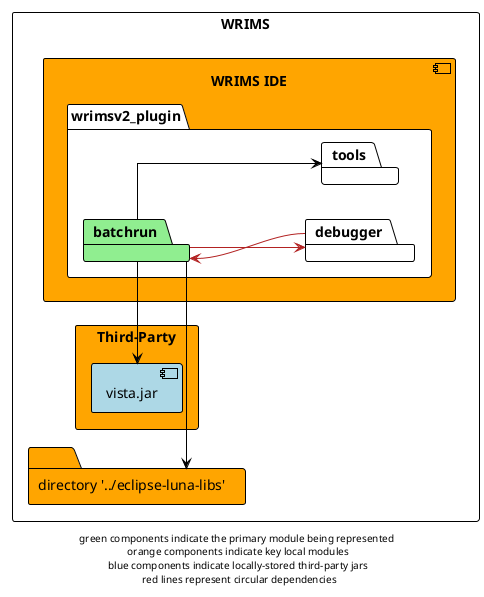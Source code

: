 @startuml

!theme plain
left to right direction
skinparam linetype ortho

rectangle WRIMS {
    component wrims-ide as "WRIMS IDE" #orange {
        package wrimsv2_plugin {
            package batchrun #lightgreen
            package tools
            package debugger
        }
    }

    folder luna_libs as "directory '../eclipse-luna-libs'" #orange
    rectangle Third-Party #orange {
        component vista as "vista.jar" #lightblue
    }
}

batchrun -r-> luna_libs
batchrun -l-> vista
batchrun -down-> tools
batchrun -down-> debugger #firebrick

debugger -> batchrun #firebrick

footer "green components indicate the primary module being represented \n orange components indicate key local modules \n blue components indicate locally-stored third-party jars \n red lines represent circular dependencies"
@enduml
